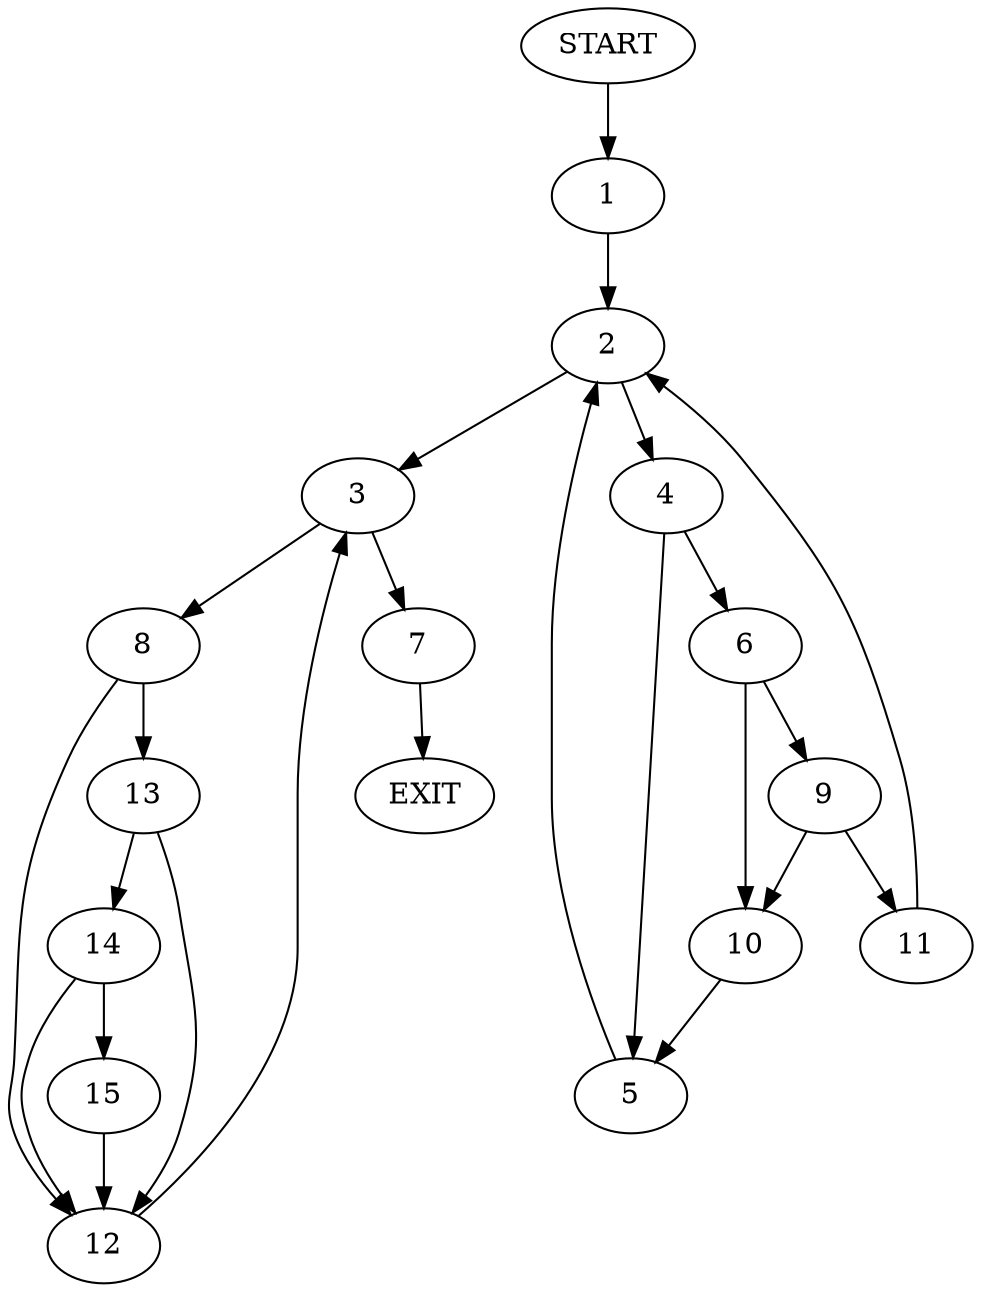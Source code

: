 digraph {
0 [label="START"]
16 [label="EXIT"]
0 -> 1
1 -> 2
2 -> 3
2 -> 4
4 -> 5
4 -> 6
3 -> 7
3 -> 8
5 -> 2
6 -> 9
6 -> 10
9 -> 10
9 -> 11
10 -> 5
11 -> 2
7 -> 16
8 -> 12
8 -> 13
13 -> 14
13 -> 12
12 -> 3
14 -> 12
14 -> 15
15 -> 12
}
